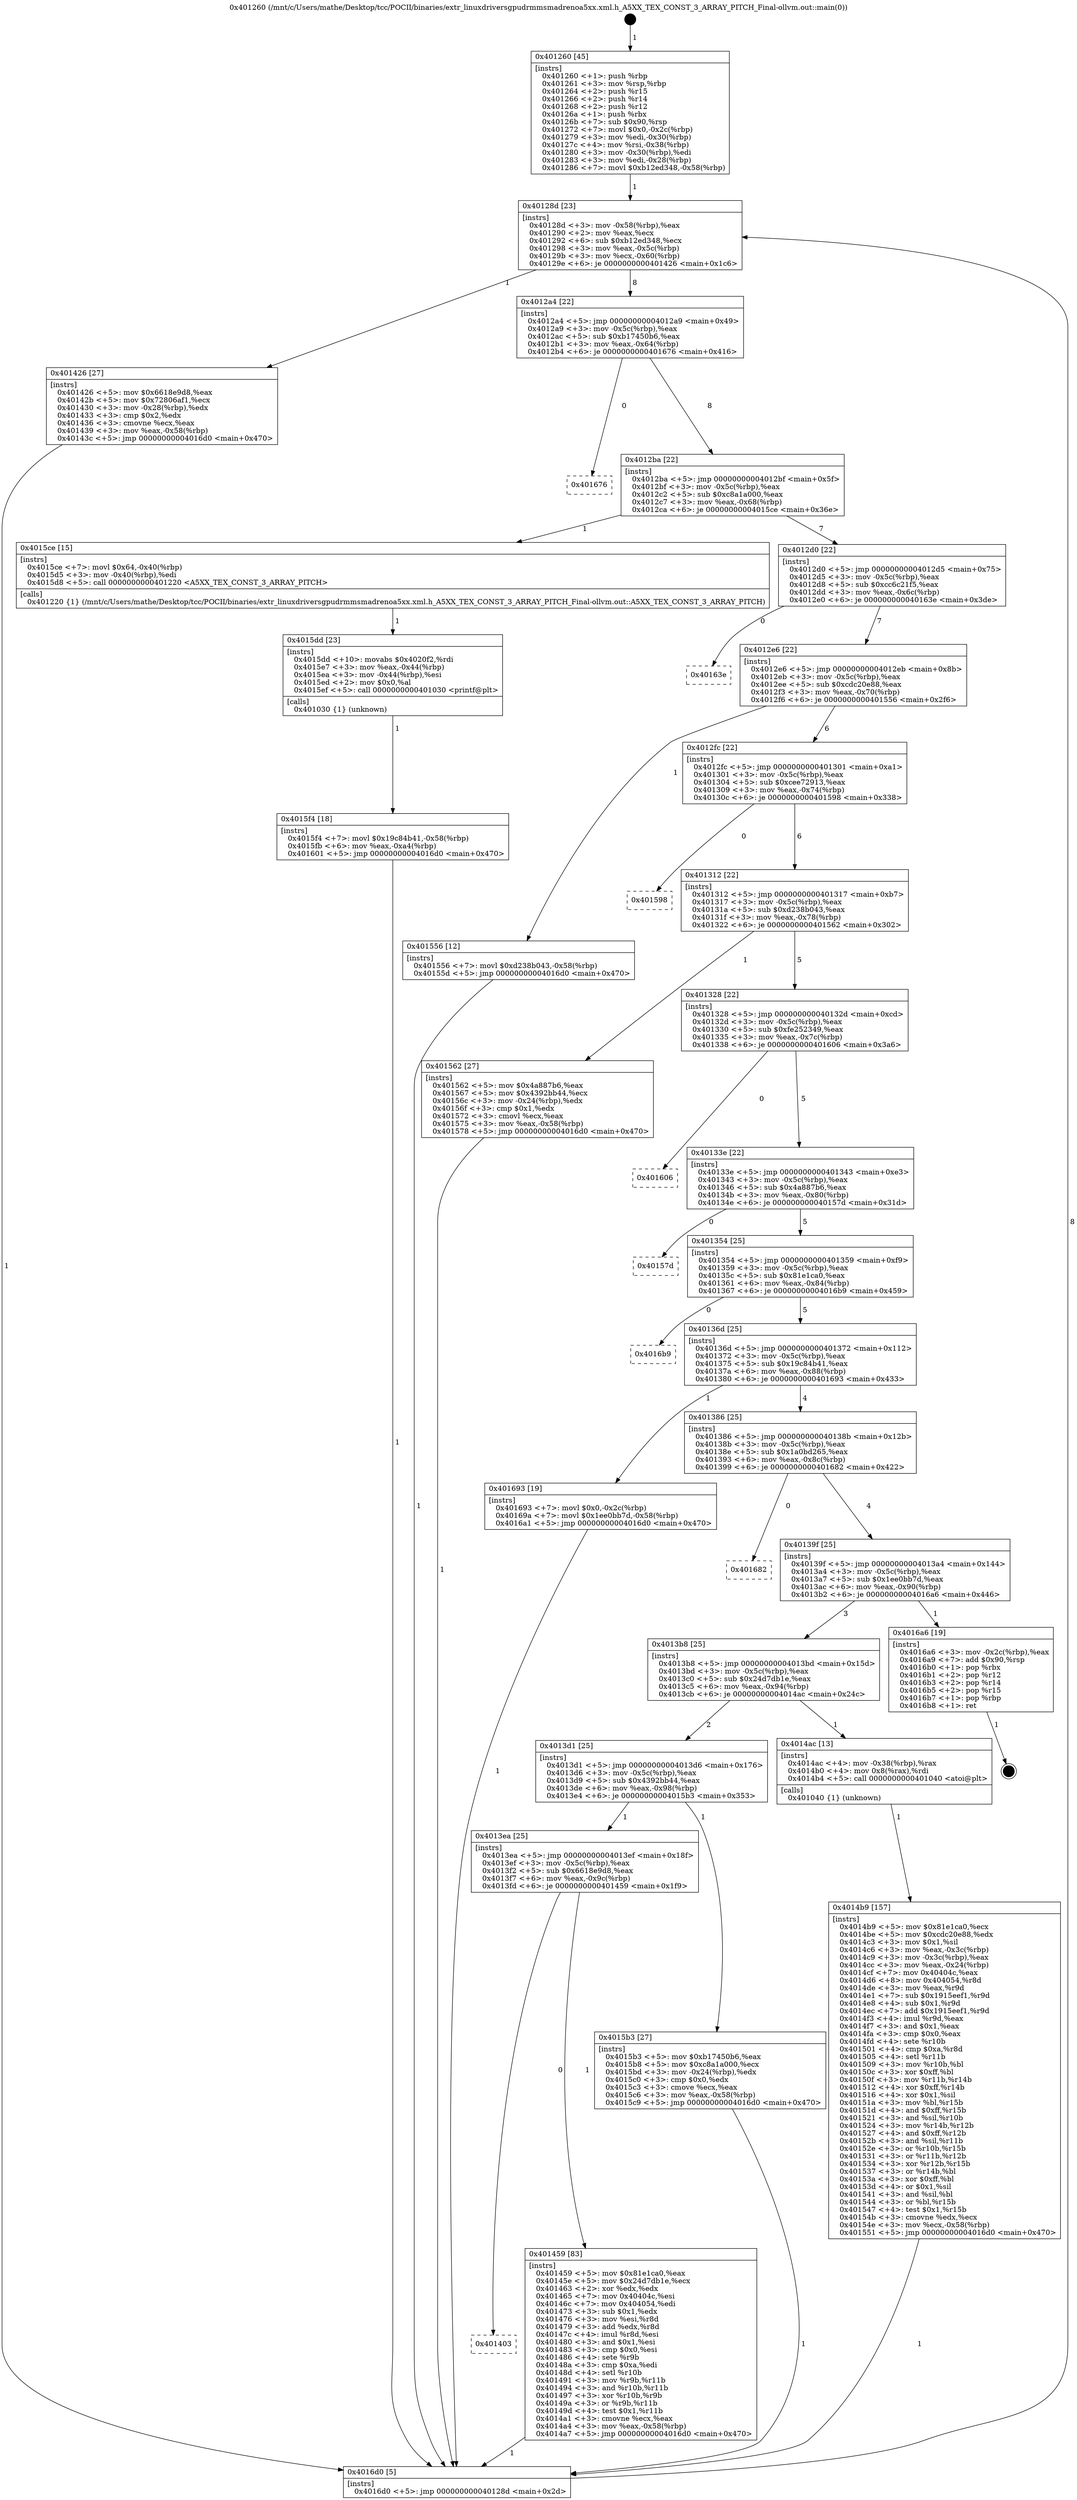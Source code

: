 digraph "0x401260" {
  label = "0x401260 (/mnt/c/Users/mathe/Desktop/tcc/POCII/binaries/extr_linuxdriversgpudrmmsmadrenoa5xx.xml.h_A5XX_TEX_CONST_3_ARRAY_PITCH_Final-ollvm.out::main(0))"
  labelloc = "t"
  node[shape=record]

  Entry [label="",width=0.3,height=0.3,shape=circle,fillcolor=black,style=filled]
  "0x40128d" [label="{
     0x40128d [23]\l
     | [instrs]\l
     &nbsp;&nbsp;0x40128d \<+3\>: mov -0x58(%rbp),%eax\l
     &nbsp;&nbsp;0x401290 \<+2\>: mov %eax,%ecx\l
     &nbsp;&nbsp;0x401292 \<+6\>: sub $0xb12ed348,%ecx\l
     &nbsp;&nbsp;0x401298 \<+3\>: mov %eax,-0x5c(%rbp)\l
     &nbsp;&nbsp;0x40129b \<+3\>: mov %ecx,-0x60(%rbp)\l
     &nbsp;&nbsp;0x40129e \<+6\>: je 0000000000401426 \<main+0x1c6\>\l
  }"]
  "0x401426" [label="{
     0x401426 [27]\l
     | [instrs]\l
     &nbsp;&nbsp;0x401426 \<+5\>: mov $0x6618e9d8,%eax\l
     &nbsp;&nbsp;0x40142b \<+5\>: mov $0x72806af1,%ecx\l
     &nbsp;&nbsp;0x401430 \<+3\>: mov -0x28(%rbp),%edx\l
     &nbsp;&nbsp;0x401433 \<+3\>: cmp $0x2,%edx\l
     &nbsp;&nbsp;0x401436 \<+3\>: cmovne %ecx,%eax\l
     &nbsp;&nbsp;0x401439 \<+3\>: mov %eax,-0x58(%rbp)\l
     &nbsp;&nbsp;0x40143c \<+5\>: jmp 00000000004016d0 \<main+0x470\>\l
  }"]
  "0x4012a4" [label="{
     0x4012a4 [22]\l
     | [instrs]\l
     &nbsp;&nbsp;0x4012a4 \<+5\>: jmp 00000000004012a9 \<main+0x49\>\l
     &nbsp;&nbsp;0x4012a9 \<+3\>: mov -0x5c(%rbp),%eax\l
     &nbsp;&nbsp;0x4012ac \<+5\>: sub $0xb17450b6,%eax\l
     &nbsp;&nbsp;0x4012b1 \<+3\>: mov %eax,-0x64(%rbp)\l
     &nbsp;&nbsp;0x4012b4 \<+6\>: je 0000000000401676 \<main+0x416\>\l
  }"]
  "0x4016d0" [label="{
     0x4016d0 [5]\l
     | [instrs]\l
     &nbsp;&nbsp;0x4016d0 \<+5\>: jmp 000000000040128d \<main+0x2d\>\l
  }"]
  "0x401260" [label="{
     0x401260 [45]\l
     | [instrs]\l
     &nbsp;&nbsp;0x401260 \<+1\>: push %rbp\l
     &nbsp;&nbsp;0x401261 \<+3\>: mov %rsp,%rbp\l
     &nbsp;&nbsp;0x401264 \<+2\>: push %r15\l
     &nbsp;&nbsp;0x401266 \<+2\>: push %r14\l
     &nbsp;&nbsp;0x401268 \<+2\>: push %r12\l
     &nbsp;&nbsp;0x40126a \<+1\>: push %rbx\l
     &nbsp;&nbsp;0x40126b \<+7\>: sub $0x90,%rsp\l
     &nbsp;&nbsp;0x401272 \<+7\>: movl $0x0,-0x2c(%rbp)\l
     &nbsp;&nbsp;0x401279 \<+3\>: mov %edi,-0x30(%rbp)\l
     &nbsp;&nbsp;0x40127c \<+4\>: mov %rsi,-0x38(%rbp)\l
     &nbsp;&nbsp;0x401280 \<+3\>: mov -0x30(%rbp),%edi\l
     &nbsp;&nbsp;0x401283 \<+3\>: mov %edi,-0x28(%rbp)\l
     &nbsp;&nbsp;0x401286 \<+7\>: movl $0xb12ed348,-0x58(%rbp)\l
  }"]
  Exit [label="",width=0.3,height=0.3,shape=circle,fillcolor=black,style=filled,peripheries=2]
  "0x401676" [label="{
     0x401676\l
  }", style=dashed]
  "0x4012ba" [label="{
     0x4012ba [22]\l
     | [instrs]\l
     &nbsp;&nbsp;0x4012ba \<+5\>: jmp 00000000004012bf \<main+0x5f\>\l
     &nbsp;&nbsp;0x4012bf \<+3\>: mov -0x5c(%rbp),%eax\l
     &nbsp;&nbsp;0x4012c2 \<+5\>: sub $0xc8a1a000,%eax\l
     &nbsp;&nbsp;0x4012c7 \<+3\>: mov %eax,-0x68(%rbp)\l
     &nbsp;&nbsp;0x4012ca \<+6\>: je 00000000004015ce \<main+0x36e\>\l
  }"]
  "0x4015f4" [label="{
     0x4015f4 [18]\l
     | [instrs]\l
     &nbsp;&nbsp;0x4015f4 \<+7\>: movl $0x19c84b41,-0x58(%rbp)\l
     &nbsp;&nbsp;0x4015fb \<+6\>: mov %eax,-0xa4(%rbp)\l
     &nbsp;&nbsp;0x401601 \<+5\>: jmp 00000000004016d0 \<main+0x470\>\l
  }"]
  "0x4015ce" [label="{
     0x4015ce [15]\l
     | [instrs]\l
     &nbsp;&nbsp;0x4015ce \<+7\>: movl $0x64,-0x40(%rbp)\l
     &nbsp;&nbsp;0x4015d5 \<+3\>: mov -0x40(%rbp),%edi\l
     &nbsp;&nbsp;0x4015d8 \<+5\>: call 0000000000401220 \<A5XX_TEX_CONST_3_ARRAY_PITCH\>\l
     | [calls]\l
     &nbsp;&nbsp;0x401220 \{1\} (/mnt/c/Users/mathe/Desktop/tcc/POCII/binaries/extr_linuxdriversgpudrmmsmadrenoa5xx.xml.h_A5XX_TEX_CONST_3_ARRAY_PITCH_Final-ollvm.out::A5XX_TEX_CONST_3_ARRAY_PITCH)\l
  }"]
  "0x4012d0" [label="{
     0x4012d0 [22]\l
     | [instrs]\l
     &nbsp;&nbsp;0x4012d0 \<+5\>: jmp 00000000004012d5 \<main+0x75\>\l
     &nbsp;&nbsp;0x4012d5 \<+3\>: mov -0x5c(%rbp),%eax\l
     &nbsp;&nbsp;0x4012d8 \<+5\>: sub $0xcc6c21f5,%eax\l
     &nbsp;&nbsp;0x4012dd \<+3\>: mov %eax,-0x6c(%rbp)\l
     &nbsp;&nbsp;0x4012e0 \<+6\>: je 000000000040163e \<main+0x3de\>\l
  }"]
  "0x4015dd" [label="{
     0x4015dd [23]\l
     | [instrs]\l
     &nbsp;&nbsp;0x4015dd \<+10\>: movabs $0x4020f2,%rdi\l
     &nbsp;&nbsp;0x4015e7 \<+3\>: mov %eax,-0x44(%rbp)\l
     &nbsp;&nbsp;0x4015ea \<+3\>: mov -0x44(%rbp),%esi\l
     &nbsp;&nbsp;0x4015ed \<+2\>: mov $0x0,%al\l
     &nbsp;&nbsp;0x4015ef \<+5\>: call 0000000000401030 \<printf@plt\>\l
     | [calls]\l
     &nbsp;&nbsp;0x401030 \{1\} (unknown)\l
  }"]
  "0x40163e" [label="{
     0x40163e\l
  }", style=dashed]
  "0x4012e6" [label="{
     0x4012e6 [22]\l
     | [instrs]\l
     &nbsp;&nbsp;0x4012e6 \<+5\>: jmp 00000000004012eb \<main+0x8b\>\l
     &nbsp;&nbsp;0x4012eb \<+3\>: mov -0x5c(%rbp),%eax\l
     &nbsp;&nbsp;0x4012ee \<+5\>: sub $0xcdc20e88,%eax\l
     &nbsp;&nbsp;0x4012f3 \<+3\>: mov %eax,-0x70(%rbp)\l
     &nbsp;&nbsp;0x4012f6 \<+6\>: je 0000000000401556 \<main+0x2f6\>\l
  }"]
  "0x4014b9" [label="{
     0x4014b9 [157]\l
     | [instrs]\l
     &nbsp;&nbsp;0x4014b9 \<+5\>: mov $0x81e1ca0,%ecx\l
     &nbsp;&nbsp;0x4014be \<+5\>: mov $0xcdc20e88,%edx\l
     &nbsp;&nbsp;0x4014c3 \<+3\>: mov $0x1,%sil\l
     &nbsp;&nbsp;0x4014c6 \<+3\>: mov %eax,-0x3c(%rbp)\l
     &nbsp;&nbsp;0x4014c9 \<+3\>: mov -0x3c(%rbp),%eax\l
     &nbsp;&nbsp;0x4014cc \<+3\>: mov %eax,-0x24(%rbp)\l
     &nbsp;&nbsp;0x4014cf \<+7\>: mov 0x40404c,%eax\l
     &nbsp;&nbsp;0x4014d6 \<+8\>: mov 0x404054,%r8d\l
     &nbsp;&nbsp;0x4014de \<+3\>: mov %eax,%r9d\l
     &nbsp;&nbsp;0x4014e1 \<+7\>: sub $0x1915eef1,%r9d\l
     &nbsp;&nbsp;0x4014e8 \<+4\>: sub $0x1,%r9d\l
     &nbsp;&nbsp;0x4014ec \<+7\>: add $0x1915eef1,%r9d\l
     &nbsp;&nbsp;0x4014f3 \<+4\>: imul %r9d,%eax\l
     &nbsp;&nbsp;0x4014f7 \<+3\>: and $0x1,%eax\l
     &nbsp;&nbsp;0x4014fa \<+3\>: cmp $0x0,%eax\l
     &nbsp;&nbsp;0x4014fd \<+4\>: sete %r10b\l
     &nbsp;&nbsp;0x401501 \<+4\>: cmp $0xa,%r8d\l
     &nbsp;&nbsp;0x401505 \<+4\>: setl %r11b\l
     &nbsp;&nbsp;0x401509 \<+3\>: mov %r10b,%bl\l
     &nbsp;&nbsp;0x40150c \<+3\>: xor $0xff,%bl\l
     &nbsp;&nbsp;0x40150f \<+3\>: mov %r11b,%r14b\l
     &nbsp;&nbsp;0x401512 \<+4\>: xor $0xff,%r14b\l
     &nbsp;&nbsp;0x401516 \<+4\>: xor $0x1,%sil\l
     &nbsp;&nbsp;0x40151a \<+3\>: mov %bl,%r15b\l
     &nbsp;&nbsp;0x40151d \<+4\>: and $0xff,%r15b\l
     &nbsp;&nbsp;0x401521 \<+3\>: and %sil,%r10b\l
     &nbsp;&nbsp;0x401524 \<+3\>: mov %r14b,%r12b\l
     &nbsp;&nbsp;0x401527 \<+4\>: and $0xff,%r12b\l
     &nbsp;&nbsp;0x40152b \<+3\>: and %sil,%r11b\l
     &nbsp;&nbsp;0x40152e \<+3\>: or %r10b,%r15b\l
     &nbsp;&nbsp;0x401531 \<+3\>: or %r11b,%r12b\l
     &nbsp;&nbsp;0x401534 \<+3\>: xor %r12b,%r15b\l
     &nbsp;&nbsp;0x401537 \<+3\>: or %r14b,%bl\l
     &nbsp;&nbsp;0x40153a \<+3\>: xor $0xff,%bl\l
     &nbsp;&nbsp;0x40153d \<+4\>: or $0x1,%sil\l
     &nbsp;&nbsp;0x401541 \<+3\>: and %sil,%bl\l
     &nbsp;&nbsp;0x401544 \<+3\>: or %bl,%r15b\l
     &nbsp;&nbsp;0x401547 \<+4\>: test $0x1,%r15b\l
     &nbsp;&nbsp;0x40154b \<+3\>: cmovne %edx,%ecx\l
     &nbsp;&nbsp;0x40154e \<+3\>: mov %ecx,-0x58(%rbp)\l
     &nbsp;&nbsp;0x401551 \<+5\>: jmp 00000000004016d0 \<main+0x470\>\l
  }"]
  "0x401556" [label="{
     0x401556 [12]\l
     | [instrs]\l
     &nbsp;&nbsp;0x401556 \<+7\>: movl $0xd238b043,-0x58(%rbp)\l
     &nbsp;&nbsp;0x40155d \<+5\>: jmp 00000000004016d0 \<main+0x470\>\l
  }"]
  "0x4012fc" [label="{
     0x4012fc [22]\l
     | [instrs]\l
     &nbsp;&nbsp;0x4012fc \<+5\>: jmp 0000000000401301 \<main+0xa1\>\l
     &nbsp;&nbsp;0x401301 \<+3\>: mov -0x5c(%rbp),%eax\l
     &nbsp;&nbsp;0x401304 \<+5\>: sub $0xcee72913,%eax\l
     &nbsp;&nbsp;0x401309 \<+3\>: mov %eax,-0x74(%rbp)\l
     &nbsp;&nbsp;0x40130c \<+6\>: je 0000000000401598 \<main+0x338\>\l
  }"]
  "0x401403" [label="{
     0x401403\l
  }", style=dashed]
  "0x401598" [label="{
     0x401598\l
  }", style=dashed]
  "0x401312" [label="{
     0x401312 [22]\l
     | [instrs]\l
     &nbsp;&nbsp;0x401312 \<+5\>: jmp 0000000000401317 \<main+0xb7\>\l
     &nbsp;&nbsp;0x401317 \<+3\>: mov -0x5c(%rbp),%eax\l
     &nbsp;&nbsp;0x40131a \<+5\>: sub $0xd238b043,%eax\l
     &nbsp;&nbsp;0x40131f \<+3\>: mov %eax,-0x78(%rbp)\l
     &nbsp;&nbsp;0x401322 \<+6\>: je 0000000000401562 \<main+0x302\>\l
  }"]
  "0x401459" [label="{
     0x401459 [83]\l
     | [instrs]\l
     &nbsp;&nbsp;0x401459 \<+5\>: mov $0x81e1ca0,%eax\l
     &nbsp;&nbsp;0x40145e \<+5\>: mov $0x24d7db1e,%ecx\l
     &nbsp;&nbsp;0x401463 \<+2\>: xor %edx,%edx\l
     &nbsp;&nbsp;0x401465 \<+7\>: mov 0x40404c,%esi\l
     &nbsp;&nbsp;0x40146c \<+7\>: mov 0x404054,%edi\l
     &nbsp;&nbsp;0x401473 \<+3\>: sub $0x1,%edx\l
     &nbsp;&nbsp;0x401476 \<+3\>: mov %esi,%r8d\l
     &nbsp;&nbsp;0x401479 \<+3\>: add %edx,%r8d\l
     &nbsp;&nbsp;0x40147c \<+4\>: imul %r8d,%esi\l
     &nbsp;&nbsp;0x401480 \<+3\>: and $0x1,%esi\l
     &nbsp;&nbsp;0x401483 \<+3\>: cmp $0x0,%esi\l
     &nbsp;&nbsp;0x401486 \<+4\>: sete %r9b\l
     &nbsp;&nbsp;0x40148a \<+3\>: cmp $0xa,%edi\l
     &nbsp;&nbsp;0x40148d \<+4\>: setl %r10b\l
     &nbsp;&nbsp;0x401491 \<+3\>: mov %r9b,%r11b\l
     &nbsp;&nbsp;0x401494 \<+3\>: and %r10b,%r11b\l
     &nbsp;&nbsp;0x401497 \<+3\>: xor %r10b,%r9b\l
     &nbsp;&nbsp;0x40149a \<+3\>: or %r9b,%r11b\l
     &nbsp;&nbsp;0x40149d \<+4\>: test $0x1,%r11b\l
     &nbsp;&nbsp;0x4014a1 \<+3\>: cmovne %ecx,%eax\l
     &nbsp;&nbsp;0x4014a4 \<+3\>: mov %eax,-0x58(%rbp)\l
     &nbsp;&nbsp;0x4014a7 \<+5\>: jmp 00000000004016d0 \<main+0x470\>\l
  }"]
  "0x401562" [label="{
     0x401562 [27]\l
     | [instrs]\l
     &nbsp;&nbsp;0x401562 \<+5\>: mov $0x4a887b6,%eax\l
     &nbsp;&nbsp;0x401567 \<+5\>: mov $0x4392bb44,%ecx\l
     &nbsp;&nbsp;0x40156c \<+3\>: mov -0x24(%rbp),%edx\l
     &nbsp;&nbsp;0x40156f \<+3\>: cmp $0x1,%edx\l
     &nbsp;&nbsp;0x401572 \<+3\>: cmovl %ecx,%eax\l
     &nbsp;&nbsp;0x401575 \<+3\>: mov %eax,-0x58(%rbp)\l
     &nbsp;&nbsp;0x401578 \<+5\>: jmp 00000000004016d0 \<main+0x470\>\l
  }"]
  "0x401328" [label="{
     0x401328 [22]\l
     | [instrs]\l
     &nbsp;&nbsp;0x401328 \<+5\>: jmp 000000000040132d \<main+0xcd\>\l
     &nbsp;&nbsp;0x40132d \<+3\>: mov -0x5c(%rbp),%eax\l
     &nbsp;&nbsp;0x401330 \<+5\>: sub $0xfe252349,%eax\l
     &nbsp;&nbsp;0x401335 \<+3\>: mov %eax,-0x7c(%rbp)\l
     &nbsp;&nbsp;0x401338 \<+6\>: je 0000000000401606 \<main+0x3a6\>\l
  }"]
  "0x4013ea" [label="{
     0x4013ea [25]\l
     | [instrs]\l
     &nbsp;&nbsp;0x4013ea \<+5\>: jmp 00000000004013ef \<main+0x18f\>\l
     &nbsp;&nbsp;0x4013ef \<+3\>: mov -0x5c(%rbp),%eax\l
     &nbsp;&nbsp;0x4013f2 \<+5\>: sub $0x6618e9d8,%eax\l
     &nbsp;&nbsp;0x4013f7 \<+6\>: mov %eax,-0x9c(%rbp)\l
     &nbsp;&nbsp;0x4013fd \<+6\>: je 0000000000401459 \<main+0x1f9\>\l
  }"]
  "0x401606" [label="{
     0x401606\l
  }", style=dashed]
  "0x40133e" [label="{
     0x40133e [22]\l
     | [instrs]\l
     &nbsp;&nbsp;0x40133e \<+5\>: jmp 0000000000401343 \<main+0xe3\>\l
     &nbsp;&nbsp;0x401343 \<+3\>: mov -0x5c(%rbp),%eax\l
     &nbsp;&nbsp;0x401346 \<+5\>: sub $0x4a887b6,%eax\l
     &nbsp;&nbsp;0x40134b \<+3\>: mov %eax,-0x80(%rbp)\l
     &nbsp;&nbsp;0x40134e \<+6\>: je 000000000040157d \<main+0x31d\>\l
  }"]
  "0x4015b3" [label="{
     0x4015b3 [27]\l
     | [instrs]\l
     &nbsp;&nbsp;0x4015b3 \<+5\>: mov $0xb17450b6,%eax\l
     &nbsp;&nbsp;0x4015b8 \<+5\>: mov $0xc8a1a000,%ecx\l
     &nbsp;&nbsp;0x4015bd \<+3\>: mov -0x24(%rbp),%edx\l
     &nbsp;&nbsp;0x4015c0 \<+3\>: cmp $0x0,%edx\l
     &nbsp;&nbsp;0x4015c3 \<+3\>: cmove %ecx,%eax\l
     &nbsp;&nbsp;0x4015c6 \<+3\>: mov %eax,-0x58(%rbp)\l
     &nbsp;&nbsp;0x4015c9 \<+5\>: jmp 00000000004016d0 \<main+0x470\>\l
  }"]
  "0x40157d" [label="{
     0x40157d\l
  }", style=dashed]
  "0x401354" [label="{
     0x401354 [25]\l
     | [instrs]\l
     &nbsp;&nbsp;0x401354 \<+5\>: jmp 0000000000401359 \<main+0xf9\>\l
     &nbsp;&nbsp;0x401359 \<+3\>: mov -0x5c(%rbp),%eax\l
     &nbsp;&nbsp;0x40135c \<+5\>: sub $0x81e1ca0,%eax\l
     &nbsp;&nbsp;0x401361 \<+6\>: mov %eax,-0x84(%rbp)\l
     &nbsp;&nbsp;0x401367 \<+6\>: je 00000000004016b9 \<main+0x459\>\l
  }"]
  "0x4013d1" [label="{
     0x4013d1 [25]\l
     | [instrs]\l
     &nbsp;&nbsp;0x4013d1 \<+5\>: jmp 00000000004013d6 \<main+0x176\>\l
     &nbsp;&nbsp;0x4013d6 \<+3\>: mov -0x5c(%rbp),%eax\l
     &nbsp;&nbsp;0x4013d9 \<+5\>: sub $0x4392bb44,%eax\l
     &nbsp;&nbsp;0x4013de \<+6\>: mov %eax,-0x98(%rbp)\l
     &nbsp;&nbsp;0x4013e4 \<+6\>: je 00000000004015b3 \<main+0x353\>\l
  }"]
  "0x4016b9" [label="{
     0x4016b9\l
  }", style=dashed]
  "0x40136d" [label="{
     0x40136d [25]\l
     | [instrs]\l
     &nbsp;&nbsp;0x40136d \<+5\>: jmp 0000000000401372 \<main+0x112\>\l
     &nbsp;&nbsp;0x401372 \<+3\>: mov -0x5c(%rbp),%eax\l
     &nbsp;&nbsp;0x401375 \<+5\>: sub $0x19c84b41,%eax\l
     &nbsp;&nbsp;0x40137a \<+6\>: mov %eax,-0x88(%rbp)\l
     &nbsp;&nbsp;0x401380 \<+6\>: je 0000000000401693 \<main+0x433\>\l
  }"]
  "0x4014ac" [label="{
     0x4014ac [13]\l
     | [instrs]\l
     &nbsp;&nbsp;0x4014ac \<+4\>: mov -0x38(%rbp),%rax\l
     &nbsp;&nbsp;0x4014b0 \<+4\>: mov 0x8(%rax),%rdi\l
     &nbsp;&nbsp;0x4014b4 \<+5\>: call 0000000000401040 \<atoi@plt\>\l
     | [calls]\l
     &nbsp;&nbsp;0x401040 \{1\} (unknown)\l
  }"]
  "0x401693" [label="{
     0x401693 [19]\l
     | [instrs]\l
     &nbsp;&nbsp;0x401693 \<+7\>: movl $0x0,-0x2c(%rbp)\l
     &nbsp;&nbsp;0x40169a \<+7\>: movl $0x1ee0bb7d,-0x58(%rbp)\l
     &nbsp;&nbsp;0x4016a1 \<+5\>: jmp 00000000004016d0 \<main+0x470\>\l
  }"]
  "0x401386" [label="{
     0x401386 [25]\l
     | [instrs]\l
     &nbsp;&nbsp;0x401386 \<+5\>: jmp 000000000040138b \<main+0x12b\>\l
     &nbsp;&nbsp;0x40138b \<+3\>: mov -0x5c(%rbp),%eax\l
     &nbsp;&nbsp;0x40138e \<+5\>: sub $0x1a0bd265,%eax\l
     &nbsp;&nbsp;0x401393 \<+6\>: mov %eax,-0x8c(%rbp)\l
     &nbsp;&nbsp;0x401399 \<+6\>: je 0000000000401682 \<main+0x422\>\l
  }"]
  "0x4013b8" [label="{
     0x4013b8 [25]\l
     | [instrs]\l
     &nbsp;&nbsp;0x4013b8 \<+5\>: jmp 00000000004013bd \<main+0x15d\>\l
     &nbsp;&nbsp;0x4013bd \<+3\>: mov -0x5c(%rbp),%eax\l
     &nbsp;&nbsp;0x4013c0 \<+5\>: sub $0x24d7db1e,%eax\l
     &nbsp;&nbsp;0x4013c5 \<+6\>: mov %eax,-0x94(%rbp)\l
     &nbsp;&nbsp;0x4013cb \<+6\>: je 00000000004014ac \<main+0x24c\>\l
  }"]
  "0x401682" [label="{
     0x401682\l
  }", style=dashed]
  "0x40139f" [label="{
     0x40139f [25]\l
     | [instrs]\l
     &nbsp;&nbsp;0x40139f \<+5\>: jmp 00000000004013a4 \<main+0x144\>\l
     &nbsp;&nbsp;0x4013a4 \<+3\>: mov -0x5c(%rbp),%eax\l
     &nbsp;&nbsp;0x4013a7 \<+5\>: sub $0x1ee0bb7d,%eax\l
     &nbsp;&nbsp;0x4013ac \<+6\>: mov %eax,-0x90(%rbp)\l
     &nbsp;&nbsp;0x4013b2 \<+6\>: je 00000000004016a6 \<main+0x446\>\l
  }"]
  "0x4016a6" [label="{
     0x4016a6 [19]\l
     | [instrs]\l
     &nbsp;&nbsp;0x4016a6 \<+3\>: mov -0x2c(%rbp),%eax\l
     &nbsp;&nbsp;0x4016a9 \<+7\>: add $0x90,%rsp\l
     &nbsp;&nbsp;0x4016b0 \<+1\>: pop %rbx\l
     &nbsp;&nbsp;0x4016b1 \<+2\>: pop %r12\l
     &nbsp;&nbsp;0x4016b3 \<+2\>: pop %r14\l
     &nbsp;&nbsp;0x4016b5 \<+2\>: pop %r15\l
     &nbsp;&nbsp;0x4016b7 \<+1\>: pop %rbp\l
     &nbsp;&nbsp;0x4016b8 \<+1\>: ret\l
  }"]
  Entry -> "0x401260" [label=" 1"]
  "0x40128d" -> "0x401426" [label=" 1"]
  "0x40128d" -> "0x4012a4" [label=" 8"]
  "0x401426" -> "0x4016d0" [label=" 1"]
  "0x401260" -> "0x40128d" [label=" 1"]
  "0x4016d0" -> "0x40128d" [label=" 8"]
  "0x4016a6" -> Exit [label=" 1"]
  "0x4012a4" -> "0x401676" [label=" 0"]
  "0x4012a4" -> "0x4012ba" [label=" 8"]
  "0x401693" -> "0x4016d0" [label=" 1"]
  "0x4012ba" -> "0x4015ce" [label=" 1"]
  "0x4012ba" -> "0x4012d0" [label=" 7"]
  "0x4015f4" -> "0x4016d0" [label=" 1"]
  "0x4012d0" -> "0x40163e" [label=" 0"]
  "0x4012d0" -> "0x4012e6" [label=" 7"]
  "0x4015dd" -> "0x4015f4" [label=" 1"]
  "0x4012e6" -> "0x401556" [label=" 1"]
  "0x4012e6" -> "0x4012fc" [label=" 6"]
  "0x4015ce" -> "0x4015dd" [label=" 1"]
  "0x4012fc" -> "0x401598" [label=" 0"]
  "0x4012fc" -> "0x401312" [label=" 6"]
  "0x4015b3" -> "0x4016d0" [label=" 1"]
  "0x401312" -> "0x401562" [label=" 1"]
  "0x401312" -> "0x401328" [label=" 5"]
  "0x401562" -> "0x4016d0" [label=" 1"]
  "0x401328" -> "0x401606" [label=" 0"]
  "0x401328" -> "0x40133e" [label=" 5"]
  "0x4014b9" -> "0x4016d0" [label=" 1"]
  "0x40133e" -> "0x40157d" [label=" 0"]
  "0x40133e" -> "0x401354" [label=" 5"]
  "0x4014ac" -> "0x4014b9" [label=" 1"]
  "0x401354" -> "0x4016b9" [label=" 0"]
  "0x401354" -> "0x40136d" [label=" 5"]
  "0x4013ea" -> "0x401403" [label=" 0"]
  "0x40136d" -> "0x401693" [label=" 1"]
  "0x40136d" -> "0x401386" [label=" 4"]
  "0x4013ea" -> "0x401459" [label=" 1"]
  "0x401386" -> "0x401682" [label=" 0"]
  "0x401386" -> "0x40139f" [label=" 4"]
  "0x4013d1" -> "0x4013ea" [label=" 1"]
  "0x40139f" -> "0x4016a6" [label=" 1"]
  "0x40139f" -> "0x4013b8" [label=" 3"]
  "0x401556" -> "0x4016d0" [label=" 1"]
  "0x4013b8" -> "0x4014ac" [label=" 1"]
  "0x4013b8" -> "0x4013d1" [label=" 2"]
  "0x401459" -> "0x4016d0" [label=" 1"]
  "0x4013d1" -> "0x4015b3" [label=" 1"]
}
